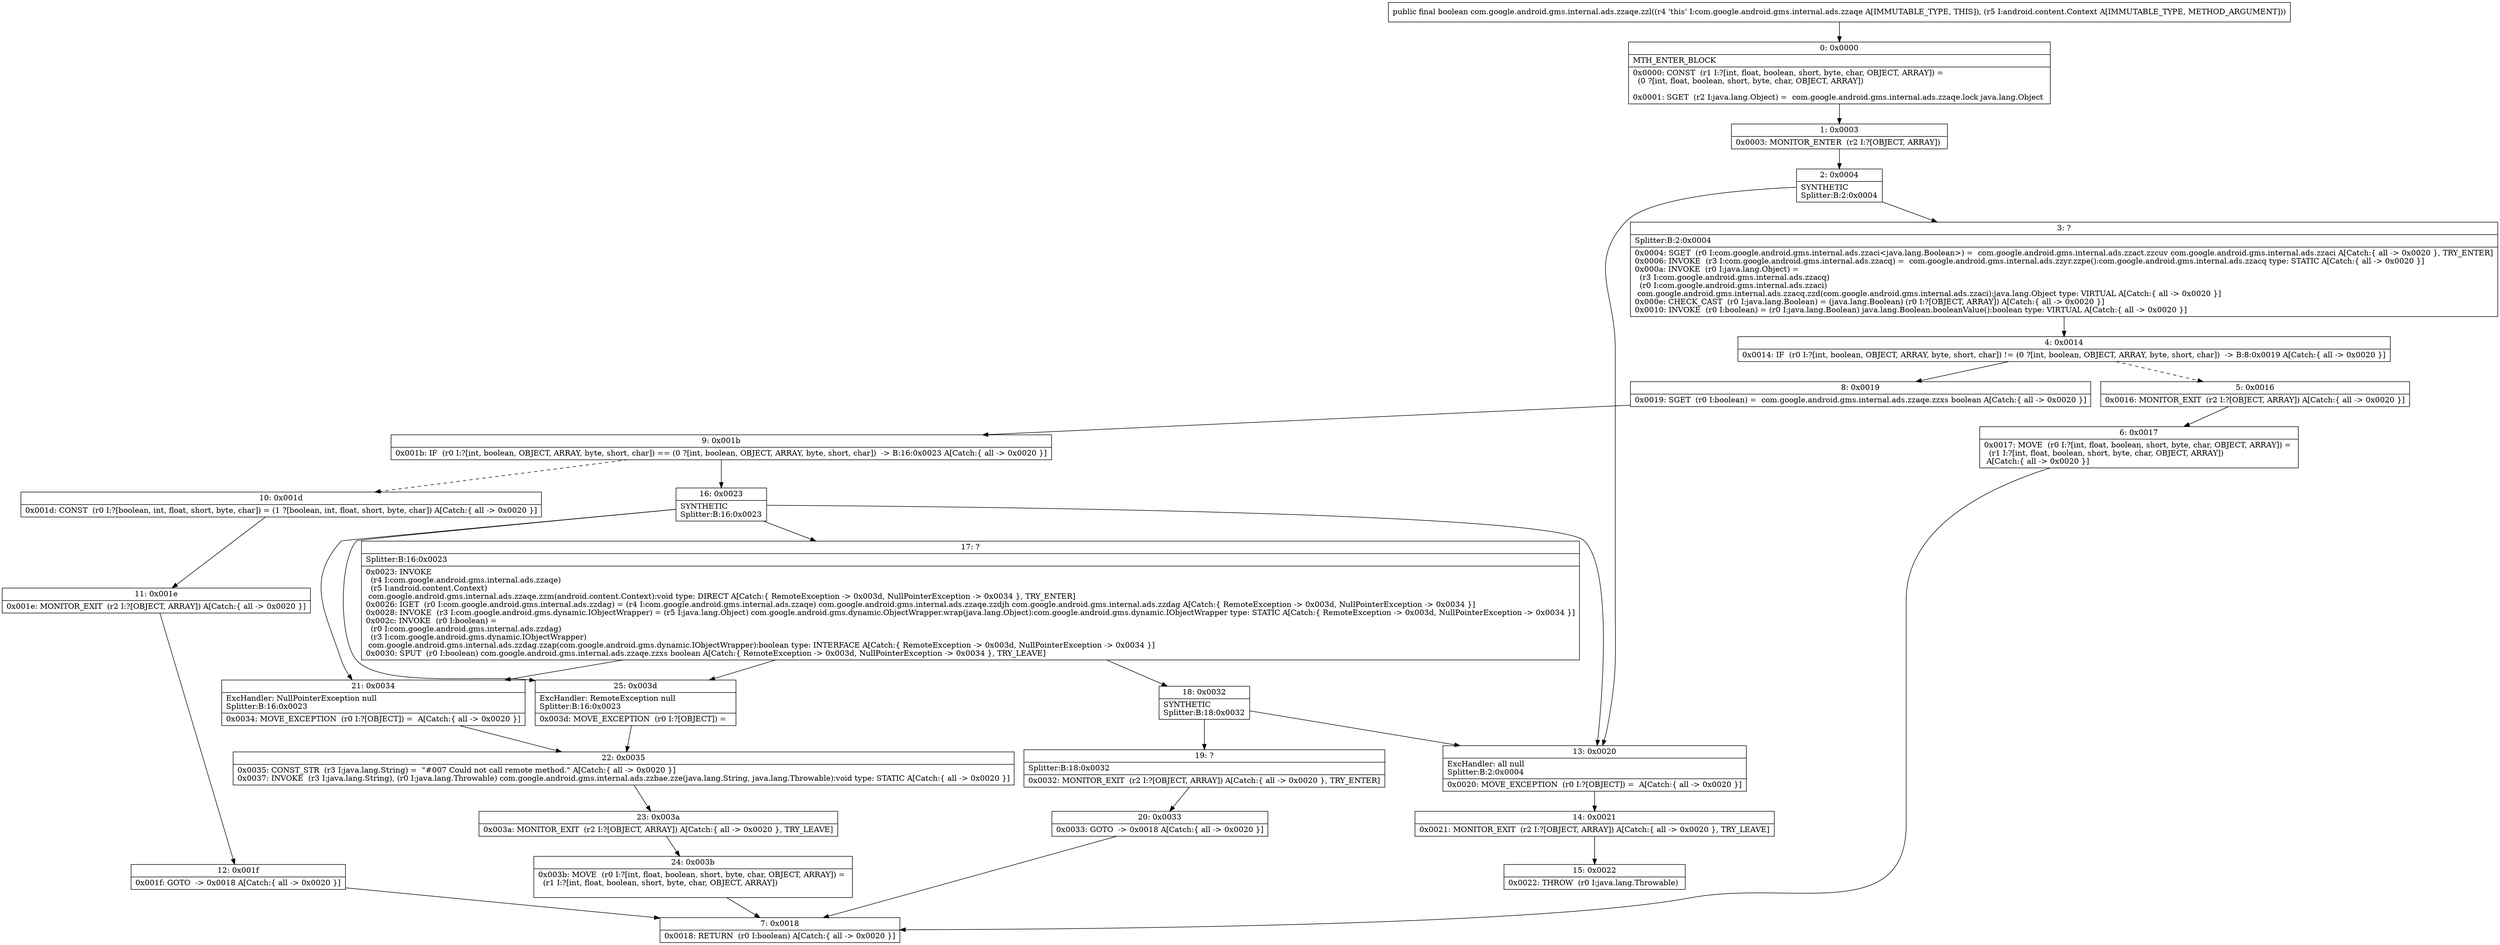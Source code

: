 digraph "CFG forcom.google.android.gms.internal.ads.zzaqe.zzl(Landroid\/content\/Context;)Z" {
Node_0 [shape=record,label="{0\:\ 0x0000|MTH_ENTER_BLOCK\l|0x0000: CONST  (r1 I:?[int, float, boolean, short, byte, char, OBJECT, ARRAY]) = \l  (0 ?[int, float, boolean, short, byte, char, OBJECT, ARRAY])\l \l0x0001: SGET  (r2 I:java.lang.Object) =  com.google.android.gms.internal.ads.zzaqe.lock java.lang.Object \l}"];
Node_1 [shape=record,label="{1\:\ 0x0003|0x0003: MONITOR_ENTER  (r2 I:?[OBJECT, ARRAY]) \l}"];
Node_2 [shape=record,label="{2\:\ 0x0004|SYNTHETIC\lSplitter:B:2:0x0004\l}"];
Node_3 [shape=record,label="{3\:\ ?|Splitter:B:2:0x0004\l|0x0004: SGET  (r0 I:com.google.android.gms.internal.ads.zzaci\<java.lang.Boolean\>) =  com.google.android.gms.internal.ads.zzact.zzcuv com.google.android.gms.internal.ads.zzaci A[Catch:\{ all \-\> 0x0020 \}, TRY_ENTER]\l0x0006: INVOKE  (r3 I:com.google.android.gms.internal.ads.zzacq) =  com.google.android.gms.internal.ads.zzyr.zzpe():com.google.android.gms.internal.ads.zzacq type: STATIC A[Catch:\{ all \-\> 0x0020 \}]\l0x000a: INVOKE  (r0 I:java.lang.Object) = \l  (r3 I:com.google.android.gms.internal.ads.zzacq)\l  (r0 I:com.google.android.gms.internal.ads.zzaci)\l com.google.android.gms.internal.ads.zzacq.zzd(com.google.android.gms.internal.ads.zzaci):java.lang.Object type: VIRTUAL A[Catch:\{ all \-\> 0x0020 \}]\l0x000e: CHECK_CAST  (r0 I:java.lang.Boolean) = (java.lang.Boolean) (r0 I:?[OBJECT, ARRAY]) A[Catch:\{ all \-\> 0x0020 \}]\l0x0010: INVOKE  (r0 I:boolean) = (r0 I:java.lang.Boolean) java.lang.Boolean.booleanValue():boolean type: VIRTUAL A[Catch:\{ all \-\> 0x0020 \}]\l}"];
Node_4 [shape=record,label="{4\:\ 0x0014|0x0014: IF  (r0 I:?[int, boolean, OBJECT, ARRAY, byte, short, char]) != (0 ?[int, boolean, OBJECT, ARRAY, byte, short, char])  \-\> B:8:0x0019 A[Catch:\{ all \-\> 0x0020 \}]\l}"];
Node_5 [shape=record,label="{5\:\ 0x0016|0x0016: MONITOR_EXIT  (r2 I:?[OBJECT, ARRAY]) A[Catch:\{ all \-\> 0x0020 \}]\l}"];
Node_6 [shape=record,label="{6\:\ 0x0017|0x0017: MOVE  (r0 I:?[int, float, boolean, short, byte, char, OBJECT, ARRAY]) = \l  (r1 I:?[int, float, boolean, short, byte, char, OBJECT, ARRAY])\l A[Catch:\{ all \-\> 0x0020 \}]\l}"];
Node_7 [shape=record,label="{7\:\ 0x0018|0x0018: RETURN  (r0 I:boolean) A[Catch:\{ all \-\> 0x0020 \}]\l}"];
Node_8 [shape=record,label="{8\:\ 0x0019|0x0019: SGET  (r0 I:boolean) =  com.google.android.gms.internal.ads.zzaqe.zzxs boolean A[Catch:\{ all \-\> 0x0020 \}]\l}"];
Node_9 [shape=record,label="{9\:\ 0x001b|0x001b: IF  (r0 I:?[int, boolean, OBJECT, ARRAY, byte, short, char]) == (0 ?[int, boolean, OBJECT, ARRAY, byte, short, char])  \-\> B:16:0x0023 A[Catch:\{ all \-\> 0x0020 \}]\l}"];
Node_10 [shape=record,label="{10\:\ 0x001d|0x001d: CONST  (r0 I:?[boolean, int, float, short, byte, char]) = (1 ?[boolean, int, float, short, byte, char]) A[Catch:\{ all \-\> 0x0020 \}]\l}"];
Node_11 [shape=record,label="{11\:\ 0x001e|0x001e: MONITOR_EXIT  (r2 I:?[OBJECT, ARRAY]) A[Catch:\{ all \-\> 0x0020 \}]\l}"];
Node_12 [shape=record,label="{12\:\ 0x001f|0x001f: GOTO  \-\> 0x0018 A[Catch:\{ all \-\> 0x0020 \}]\l}"];
Node_13 [shape=record,label="{13\:\ 0x0020|ExcHandler: all null\lSplitter:B:2:0x0004\l|0x0020: MOVE_EXCEPTION  (r0 I:?[OBJECT]) =  A[Catch:\{ all \-\> 0x0020 \}]\l}"];
Node_14 [shape=record,label="{14\:\ 0x0021|0x0021: MONITOR_EXIT  (r2 I:?[OBJECT, ARRAY]) A[Catch:\{ all \-\> 0x0020 \}, TRY_LEAVE]\l}"];
Node_15 [shape=record,label="{15\:\ 0x0022|0x0022: THROW  (r0 I:java.lang.Throwable) \l}"];
Node_16 [shape=record,label="{16\:\ 0x0023|SYNTHETIC\lSplitter:B:16:0x0023\l}"];
Node_17 [shape=record,label="{17\:\ ?|Splitter:B:16:0x0023\l|0x0023: INVOKE  \l  (r4 I:com.google.android.gms.internal.ads.zzaqe)\l  (r5 I:android.content.Context)\l com.google.android.gms.internal.ads.zzaqe.zzm(android.content.Context):void type: DIRECT A[Catch:\{ RemoteException \-\> 0x003d, NullPointerException \-\> 0x0034 \}, TRY_ENTER]\l0x0026: IGET  (r0 I:com.google.android.gms.internal.ads.zzdag) = (r4 I:com.google.android.gms.internal.ads.zzaqe) com.google.android.gms.internal.ads.zzaqe.zzdjh com.google.android.gms.internal.ads.zzdag A[Catch:\{ RemoteException \-\> 0x003d, NullPointerException \-\> 0x0034 \}]\l0x0028: INVOKE  (r3 I:com.google.android.gms.dynamic.IObjectWrapper) = (r5 I:java.lang.Object) com.google.android.gms.dynamic.ObjectWrapper.wrap(java.lang.Object):com.google.android.gms.dynamic.IObjectWrapper type: STATIC A[Catch:\{ RemoteException \-\> 0x003d, NullPointerException \-\> 0x0034 \}]\l0x002c: INVOKE  (r0 I:boolean) = \l  (r0 I:com.google.android.gms.internal.ads.zzdag)\l  (r3 I:com.google.android.gms.dynamic.IObjectWrapper)\l com.google.android.gms.internal.ads.zzdag.zzap(com.google.android.gms.dynamic.IObjectWrapper):boolean type: INTERFACE A[Catch:\{ RemoteException \-\> 0x003d, NullPointerException \-\> 0x0034 \}]\l0x0030: SPUT  (r0 I:boolean) com.google.android.gms.internal.ads.zzaqe.zzxs boolean A[Catch:\{ RemoteException \-\> 0x003d, NullPointerException \-\> 0x0034 \}, TRY_LEAVE]\l}"];
Node_18 [shape=record,label="{18\:\ 0x0032|SYNTHETIC\lSplitter:B:18:0x0032\l}"];
Node_19 [shape=record,label="{19\:\ ?|Splitter:B:18:0x0032\l|0x0032: MONITOR_EXIT  (r2 I:?[OBJECT, ARRAY]) A[Catch:\{ all \-\> 0x0020 \}, TRY_ENTER]\l}"];
Node_20 [shape=record,label="{20\:\ 0x0033|0x0033: GOTO  \-\> 0x0018 A[Catch:\{ all \-\> 0x0020 \}]\l}"];
Node_21 [shape=record,label="{21\:\ 0x0034|ExcHandler: NullPointerException null\lSplitter:B:16:0x0023\l|0x0034: MOVE_EXCEPTION  (r0 I:?[OBJECT]) =  A[Catch:\{ all \-\> 0x0020 \}]\l}"];
Node_22 [shape=record,label="{22\:\ 0x0035|0x0035: CONST_STR  (r3 I:java.lang.String) =  \"#007 Could not call remote method.\" A[Catch:\{ all \-\> 0x0020 \}]\l0x0037: INVOKE  (r3 I:java.lang.String), (r0 I:java.lang.Throwable) com.google.android.gms.internal.ads.zzbae.zze(java.lang.String, java.lang.Throwable):void type: STATIC A[Catch:\{ all \-\> 0x0020 \}]\l}"];
Node_23 [shape=record,label="{23\:\ 0x003a|0x003a: MONITOR_EXIT  (r2 I:?[OBJECT, ARRAY]) A[Catch:\{ all \-\> 0x0020 \}, TRY_LEAVE]\l}"];
Node_24 [shape=record,label="{24\:\ 0x003b|0x003b: MOVE  (r0 I:?[int, float, boolean, short, byte, char, OBJECT, ARRAY]) = \l  (r1 I:?[int, float, boolean, short, byte, char, OBJECT, ARRAY])\l \l}"];
Node_25 [shape=record,label="{25\:\ 0x003d|ExcHandler: RemoteException null\lSplitter:B:16:0x0023\l|0x003d: MOVE_EXCEPTION  (r0 I:?[OBJECT]) =  \l}"];
MethodNode[shape=record,label="{public final boolean com.google.android.gms.internal.ads.zzaqe.zzl((r4 'this' I:com.google.android.gms.internal.ads.zzaqe A[IMMUTABLE_TYPE, THIS]), (r5 I:android.content.Context A[IMMUTABLE_TYPE, METHOD_ARGUMENT])) }"];
MethodNode -> Node_0;
Node_0 -> Node_1;
Node_1 -> Node_2;
Node_2 -> Node_3;
Node_2 -> Node_13;
Node_3 -> Node_4;
Node_4 -> Node_5[style=dashed];
Node_4 -> Node_8;
Node_5 -> Node_6;
Node_6 -> Node_7;
Node_8 -> Node_9;
Node_9 -> Node_10[style=dashed];
Node_9 -> Node_16;
Node_10 -> Node_11;
Node_11 -> Node_12;
Node_12 -> Node_7;
Node_13 -> Node_14;
Node_14 -> Node_15;
Node_16 -> Node_17;
Node_16 -> Node_25;
Node_16 -> Node_21;
Node_16 -> Node_13;
Node_17 -> Node_18;
Node_17 -> Node_25;
Node_17 -> Node_21;
Node_18 -> Node_19;
Node_18 -> Node_13;
Node_19 -> Node_20;
Node_20 -> Node_7;
Node_21 -> Node_22;
Node_22 -> Node_23;
Node_23 -> Node_24;
Node_24 -> Node_7;
Node_25 -> Node_22;
}

